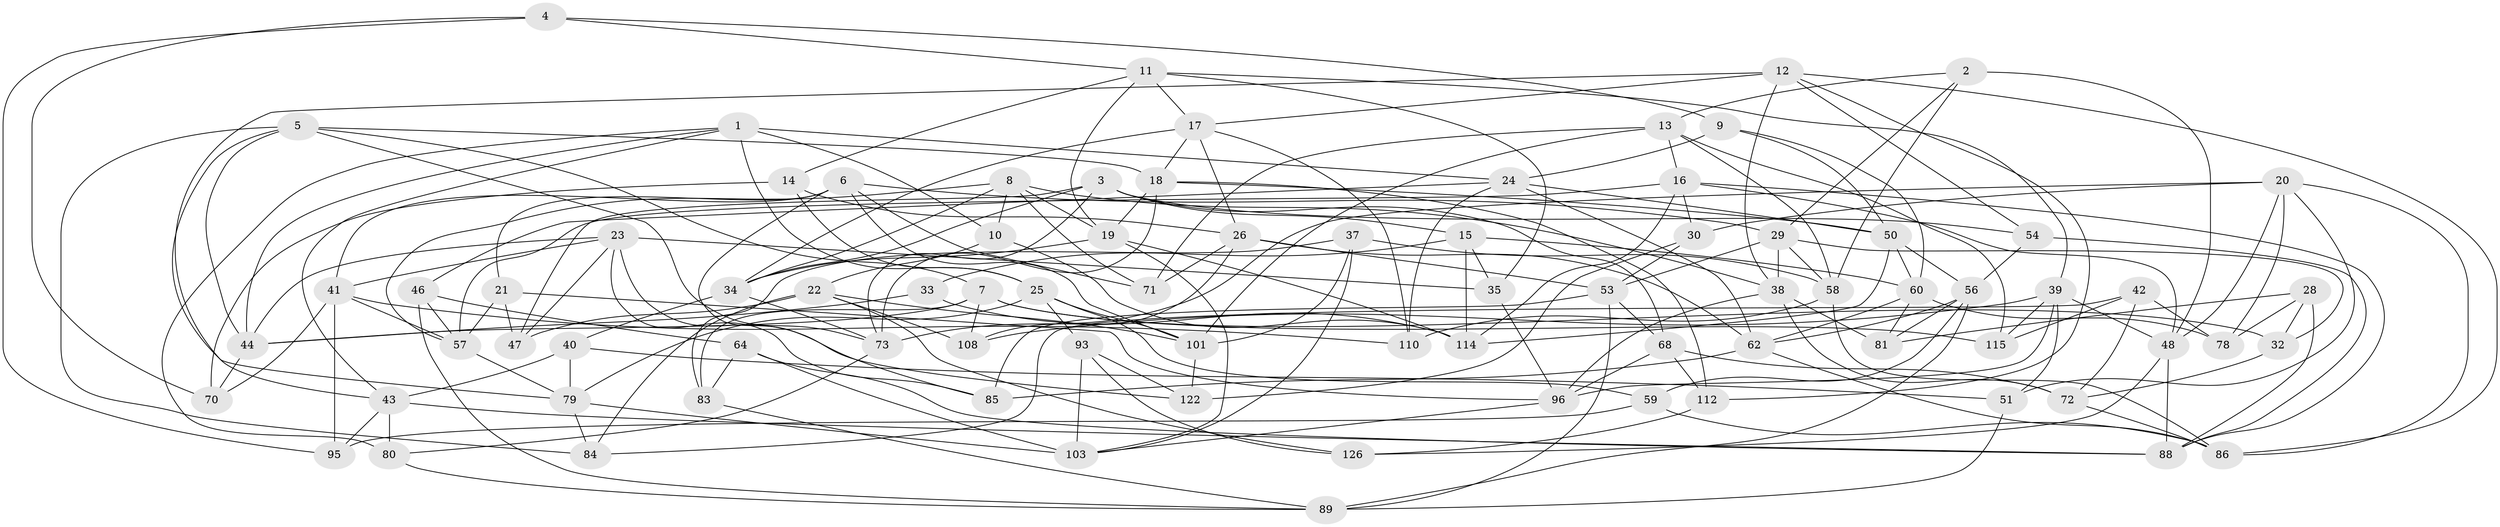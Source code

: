 // original degree distribution, {4: 1.0}
// Generated by graph-tools (version 1.1) at 2025/42/03/06/25 10:42:23]
// undirected, 82 vertices, 208 edges
graph export_dot {
graph [start="1"]
  node [color=gray90,style=filled];
  1 [super="+55"];
  2;
  3 [super="+104"];
  4;
  5 [super="+124"];
  6 [super="+52"];
  7 [super="+45"];
  8 [super="+63"];
  9;
  10;
  11 [super="+106"];
  12 [super="+116"];
  13 [super="+118"];
  14;
  15 [super="+128"];
  16 [super="+125"];
  17 [super="+90"];
  18 [super="+67"];
  19 [super="+61"];
  20 [super="+36"];
  21;
  22 [super="+31"];
  23 [super="+77"];
  24 [super="+109"];
  25 [super="+82"];
  26 [super="+27"];
  28;
  29 [super="+99"];
  30;
  32;
  33;
  34 [super="+92"];
  35;
  37;
  38 [super="+105"];
  39 [super="+49"];
  40;
  41 [super="+91"];
  42;
  43 [super="+74"];
  44 [super="+119"];
  46;
  47;
  48 [super="+66"];
  50 [super="+102"];
  51;
  53 [super="+127"];
  54;
  56 [super="+69"];
  57 [super="+75"];
  58 [super="+94"];
  59;
  60 [super="+76"];
  62 [super="+65"];
  64;
  68 [super="+117"];
  70;
  71;
  72 [super="+98"];
  73 [super="+87"];
  78;
  79 [super="+121"];
  80;
  81;
  83;
  84;
  85;
  86 [super="+100"];
  88 [super="+120"];
  89 [super="+107"];
  93;
  95;
  96 [super="+97"];
  101 [super="+111"];
  103 [super="+113"];
  108;
  110;
  112;
  114 [super="+123"];
  115;
  122;
  126;
  1 -- 10;
  1 -- 80;
  1 -- 44;
  1 -- 25;
  1 -- 43;
  1 -- 24;
  2 -- 13;
  2 -- 48;
  2 -- 29;
  2 -- 58;
  3 -- 15;
  3 -- 47;
  3 -- 73;
  3 -- 54;
  3 -- 68;
  3 -- 34;
  4 -- 11;
  4 -- 9;
  4 -- 70;
  4 -- 95;
  5 -- 79;
  5 -- 7;
  5 -- 18;
  5 -- 44;
  5 -- 84;
  5 -- 73;
  6 -- 85;
  6 -- 21;
  6 -- 71;
  6 -- 41;
  6 -- 101;
  6 -- 29;
  7 -- 115;
  7 -- 32;
  7 -- 108;
  7 -- 83;
  7 -- 44;
  8 -- 71;
  8 -- 10;
  8 -- 57;
  8 -- 34;
  8 -- 19;
  8 -- 38;
  9 -- 24;
  9 -- 50;
  9 -- 60;
  10 -- 114;
  10 -- 22;
  11 -- 14;
  11 -- 35;
  11 -- 19;
  11 -- 17;
  11 -- 39;
  12 -- 43;
  12 -- 86;
  12 -- 17;
  12 -- 112;
  12 -- 38;
  12 -- 54;
  13 -- 58;
  13 -- 71;
  13 -- 16;
  13 -- 115;
  13 -- 101;
  14 -- 70;
  14 -- 25;
  14 -- 26;
  15 -- 33 [weight=2];
  15 -- 114;
  15 -- 35;
  15 -- 60;
  16 -- 114;
  16 -- 48;
  16 -- 57;
  16 -- 30;
  16 -- 88;
  17 -- 34;
  17 -- 26;
  17 -- 110;
  17 -- 18;
  18 -- 73;
  18 -- 19;
  18 -- 112;
  18 -- 50;
  19 -- 103;
  19 -- 114;
  19 -- 34;
  20 -- 86;
  20 -- 78;
  20 -- 30;
  20 -- 48;
  20 -- 51;
  20 -- 73;
  21 -- 96;
  21 -- 47;
  21 -- 57;
  22 -- 126;
  22 -- 108;
  22 -- 84;
  22 -- 101;
  22 -- 47;
  23 -- 35;
  23 -- 122;
  23 -- 44;
  23 -- 41;
  23 -- 85;
  23 -- 47;
  24 -- 62;
  24 -- 110;
  24 -- 46;
  24 -- 50;
  25 -- 101;
  25 -- 93;
  25 -- 59;
  25 -- 79;
  26 -- 108;
  26 -- 53;
  26 -- 62;
  26 -- 71;
  28 -- 32;
  28 -- 81;
  28 -- 78;
  28 -- 88;
  29 -- 32;
  29 -- 38;
  29 -- 58;
  29 -- 53;
  30 -- 122;
  30 -- 53;
  32 -- 72;
  33 -- 44;
  33 -- 114;
  34 -- 73;
  34 -- 40;
  35 -- 96;
  37 -- 103;
  37 -- 101;
  37 -- 83;
  37 -- 58;
  38 -- 81;
  38 -- 96;
  38 -- 72;
  39 -- 115;
  39 -- 48;
  39 -- 96;
  39 -- 51;
  39 -- 108;
  40 -- 51;
  40 -- 79;
  40 -- 43;
  41 -- 70;
  41 -- 110;
  41 -- 95;
  41 -- 57;
  42 -- 78;
  42 -- 84;
  42 -- 115;
  42 -- 72;
  43 -- 95;
  43 -- 80;
  43 -- 88;
  44 -- 70;
  46 -- 64;
  46 -- 57;
  46 -- 89;
  48 -- 126;
  48 -- 88;
  50 -- 114;
  50 -- 56;
  50 -- 60;
  51 -- 89;
  53 -- 89;
  53 -- 68;
  53 -- 85;
  54 -- 88;
  54 -- 56;
  56 -- 81;
  56 -- 59;
  56 -- 62;
  56 -- 89;
  57 -- 79;
  58 -- 110;
  58 -- 86;
  59 -- 95;
  59 -- 86;
  60 -- 81;
  60 -- 62;
  60 -- 78;
  62 -- 85;
  62 -- 86;
  64 -- 83;
  64 -- 88;
  64 -- 103;
  68 -- 72 [weight=2];
  68 -- 96;
  68 -- 112;
  72 -- 86;
  73 -- 80;
  79 -- 103;
  79 -- 84;
  80 -- 89;
  83 -- 89;
  93 -- 103;
  93 -- 126;
  93 -- 122;
  96 -- 103;
  101 -- 122;
  112 -- 126;
}
